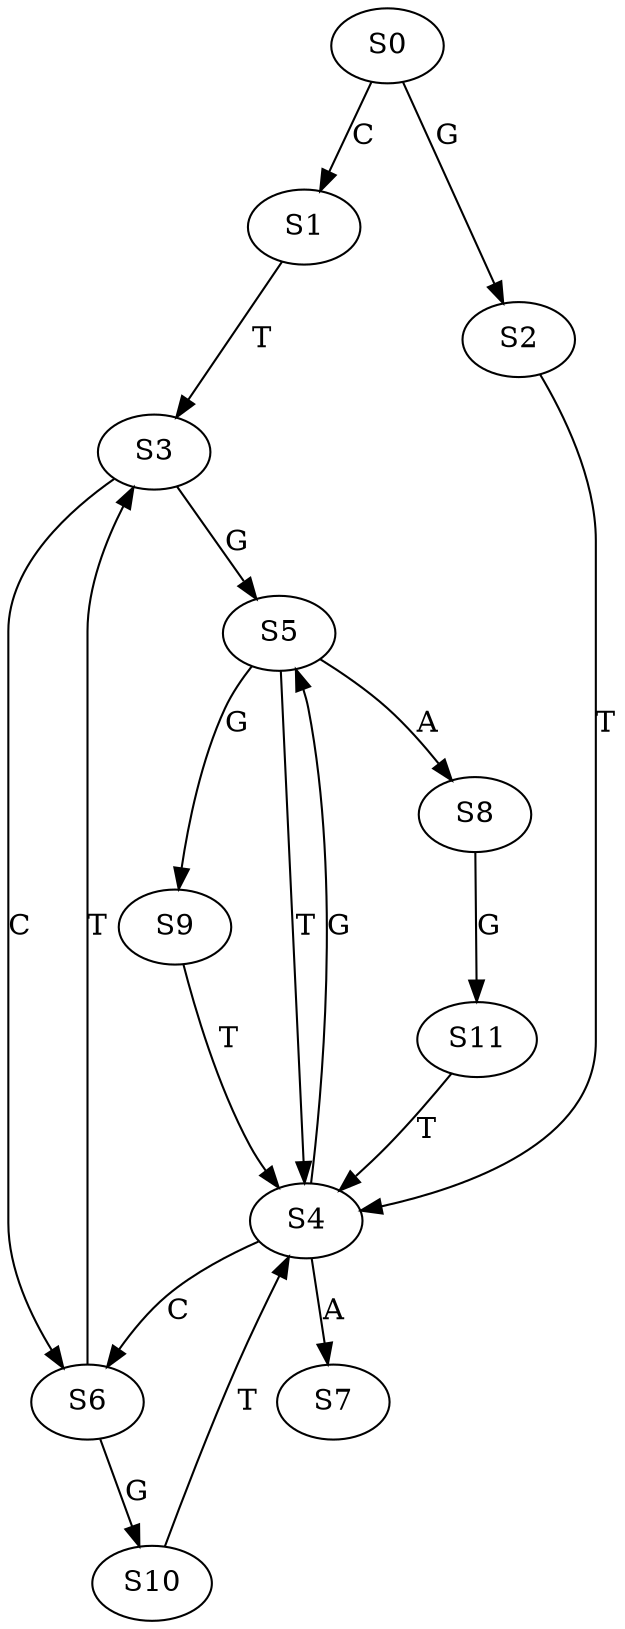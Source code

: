 strict digraph  {
	S0 -> S1 [ label = C ];
	S0 -> S2 [ label = G ];
	S1 -> S3 [ label = T ];
	S2 -> S4 [ label = T ];
	S3 -> S5 [ label = G ];
	S3 -> S6 [ label = C ];
	S4 -> S7 [ label = A ];
	S4 -> S6 [ label = C ];
	S4 -> S5 [ label = G ];
	S5 -> S8 [ label = A ];
	S5 -> S4 [ label = T ];
	S5 -> S9 [ label = G ];
	S6 -> S3 [ label = T ];
	S6 -> S10 [ label = G ];
	S8 -> S11 [ label = G ];
	S9 -> S4 [ label = T ];
	S10 -> S4 [ label = T ];
	S11 -> S4 [ label = T ];
}
